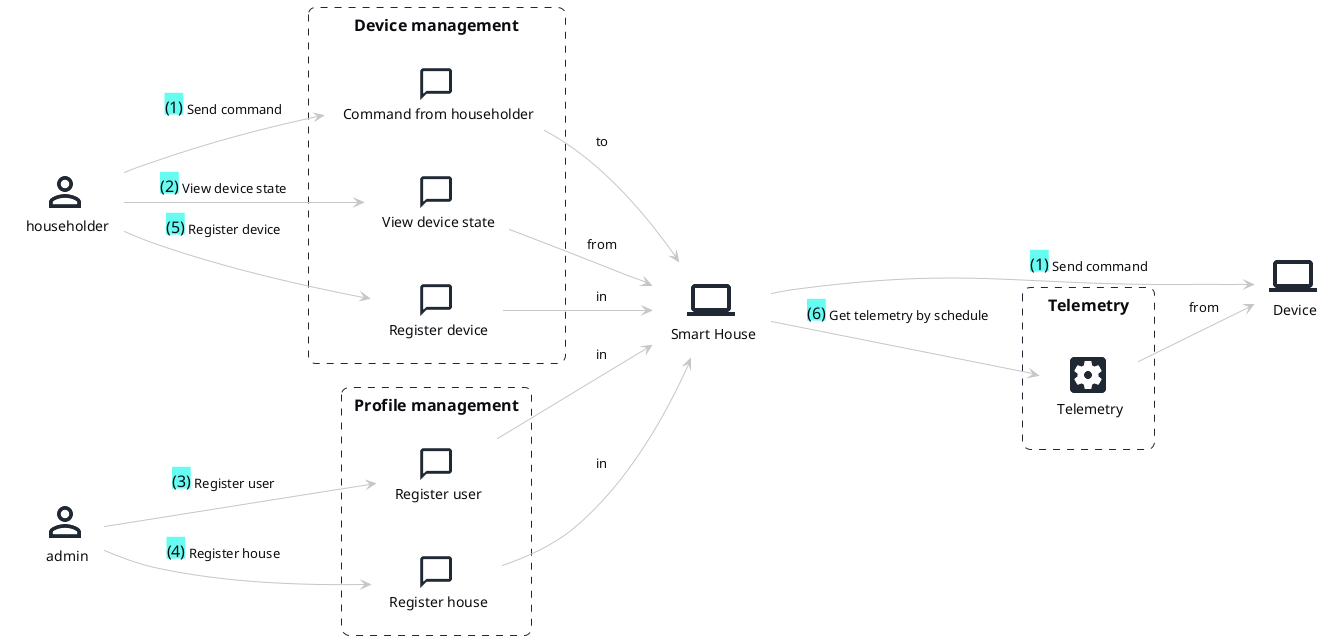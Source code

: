 @startuml DDD_Diagram

!include <DomainStory/domainStory.puml>
!include <material/settings_box>
!unquoted procedure Process($name, $label = "", $color = "", $scale = "", $note = "")
Actor("Process", "$ma_settings_box", $name, $label, $color, $scale, $note)
!endprocedure

Person(householder)
Person(admin)


Boundary(device_management, Device management) {
    Conversation(commandH, "Command from householder")
    Conversation(view, "View device state")
    Conversation(register_D, "Register device")
}

Boundary(profile_management, Profile management) {
    Conversation(register_U, "Register user")
    Conversation(register_H, "Register house")
}


System(smartHome, "Smart House")
System(device, "Device")

Boundary(telemetry, "Telemetry") {
    Process(telemetryB, "Telemetry")

}

activity(_, householder, "Send command", commandH, "to", smartHome)
activity(|, smartHome, "Send command", device)

activity(_, householder, "View device state", view, "from", smartHome)

activity(_, admin, "Register user", register_U, "in", smartHome)
activity(_, admin, "Register house", register_H, "in", smartHome)
activity(_, householder, "Register device", register_D, "in", smartHome)

activity(_, smartHome, "Get telemetry by schedule", telemetryB, "from", device)

@enduml